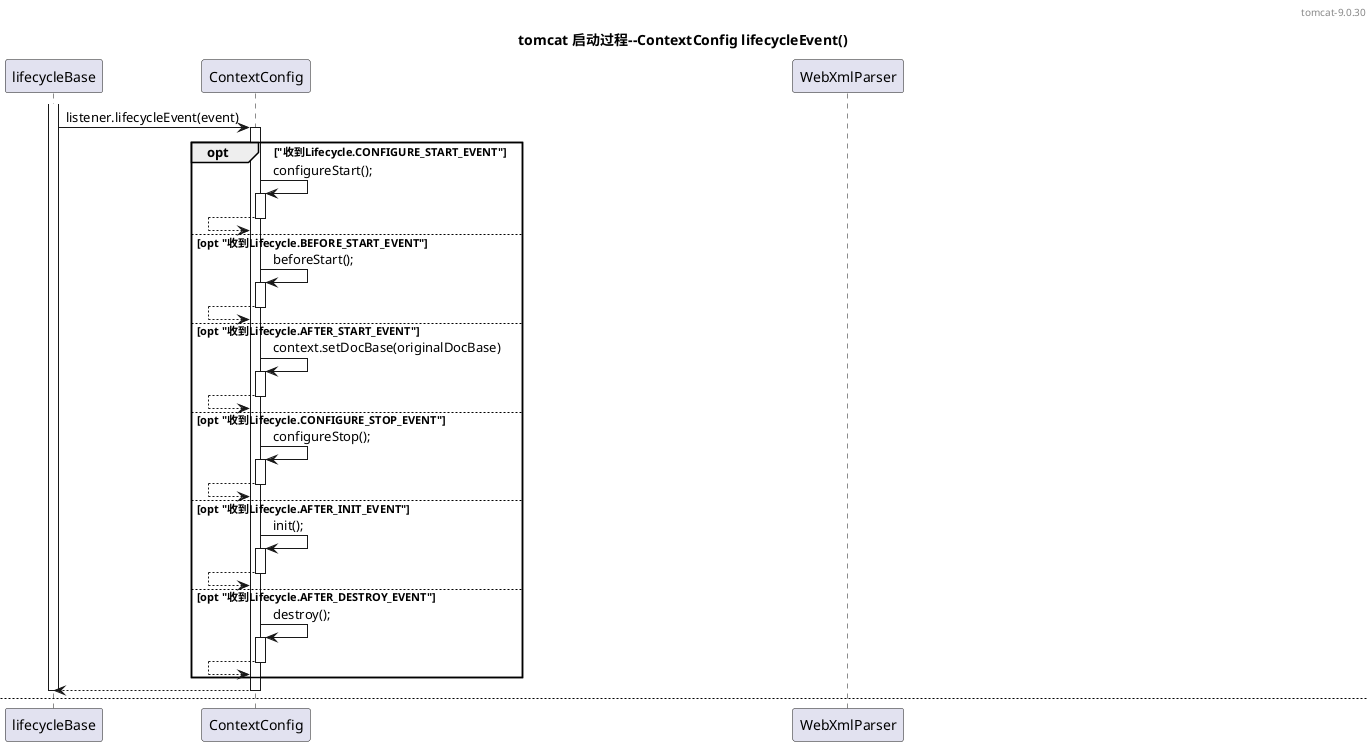 @startuml

header tomcat-9.0.30

title tomcat 启动过程--ContextConfig lifecycleEvent()

activate lifecycleBase
lifecycleBase -> ContextConfig++: listener.lifecycleEvent(event)

opt "收到Lifecycle.CONFIGURE_START_EVENT"
    ContextConfig -> ContextConfig++: configureStart();
    ContextConfig <-- ContextConfig--
else opt "收到Lifecycle.BEFORE_START_EVENT"
    ContextConfig -> ContextConfig++: beforeStart();
    ContextConfig <-- ContextConfig--
else opt "收到Lifecycle.AFTER_START_EVENT"
    ContextConfig -> ContextConfig++: context.setDocBase(originalDocBase)
    ContextConfig <-- ContextConfig--
else opt "收到Lifecycle.CONFIGURE_STOP_EVENT"
    ContextConfig -> ContextConfig++: configureStop();
    ContextConfig <-- ContextConfig--
else opt "收到Lifecycle.AFTER_INIT_EVENT"
    ContextConfig -> ContextConfig++: init();
    ContextConfig <-- ContextConfig--
else opt "收到Lifecycle.AFTER_DESTROY_EVENT"
    ContextConfig -> ContextConfig++: destroy();
    ContextConfig <-- ContextConfig--
end opt
lifecycleBase <-- ContextConfig--
deactivate lifecycleBase



newpage  ContextConfig.configureStart()\n\n

ContextConfig -> ContextConfig++: configureStart()
    ContextConfig -> ContextConfig++: webConfig()
    note right
    扫描应用的web.xml文件,按一定规则合并web.xml,相同属性优先级：
    应用web.xml > 大于host level或全局web.xml

    此处需要了解下servlet4.0： https://jcp.org/aboutJava/communityprocess/final/jsr369/index.html

    end note
        ContextConfig -> WebXmlParser++: new WebXmlParser(context.getXmlNamespaceAware(),\n context.getXmlValidation(), context.getXmlBlockExternal())
            note right
            创建解析web.xml的Digester,使用new WebRuleSet(false):
                webDigester = DigesterFactory.newDigester(validation,
                                namespaceAware, webRuleSet, blockExternal);
                webDigester.getParser()

            创建解析web-fragment.xml的Digester,使用new WebRuleSet(true):
                webFragmentDigester = DigesterFactory.newDigester(validation,
                                namespaceAware, webFragmentRuleSet, blockExternal);
                webFragmentDigester.getParser()
            end note
        ContextConfig <-- WebXmlParser--

        ContextConfig -> ContextConfig++: getDefaultWebXmlFragment(webXmlParser)
            note right
            webXmlParser解析conf/web.xml,创建全局WebXml
            end note
        ContextConfig <-- ContextConfig--

        ContextConfig -> ContextConfig++: getTomcatWebXmlFragment(webXmlParser)
            note right
            webXmlParser解析/WEB-INF/tomcat-web.xml,创建tomcat WebXml
            end note
        ContextConfig <-- ContextConfig--

        ContextConfig -> ContextConfig++: getContextWebXmlSource(webXmlParser);\n webXmlParser.parseWebXml(contextWebXml, webXml, false)
            note right
            webXmlParser解析/WEB-INF/web.xml,创建context WebXml
            end note
        ContextConfig <-- ContextConfig--

        ContextConfig -> ContextConfig++:  Map<String,WebXml> fragments = processJarsForWebFragments(webXml, webXmlParser)
            note right
            定位应用打包的jar包(/WEB-INF/lib/下)和container提供的jar包.如果应用的jar包中
            有/META-INF/web-fragment.xml,解析这个xml.忽略容器中的web-fragment.xml
            end note
        ContextConfig <-- ContextConfig--


        opt "ok"
            ContextConfig -> ContextConfig++: processServletContainerInitializers()
                note right
                加载jar包中配置的ServletContainerInitializer.class,
                比如jar:file:output/dist/lib/tomcat-websocket.jar!/META-INF/services/javax.servlet.ServletContainerInitializer
                配置的为org.apache.tomcat.websocket.server.WsSci

                detectedScis = loader.load(ServletContainerInitializer.class);

                解析sci(in detectedScis中)的HandlesTypes注解的值, 之后在StandardContext.startInternal()
                方法中调用 entry.getKey().onStartup(entry.getValue(),getServletContext())使用
                key为ServletContainerInitializer,value为ServletContainerInitializer上HandlesTypes注解的值
                end note
            ContextConfig <-- ContextConfig--
        end opt

        opt "!webXml.isMetadataComplete() || typeInitializerMap.size() > 0"
            ContextConfig -> ContextConfig++: processClasses(webXml, orderedFragments)
                note right
                Process /WEB-INF/classes for annotations and  @HandlesTypes matches

                Process JARs for annotations and @HandlesTypes matches
                - only need to process those fragments we  are going to use
                (remember orderedFragments includes any container fragments)

                解析处理jar中的含有@WebServlet,@WebFilter,@WebListener 注解的类：
                processClass(fragment, clazz)添加合并到fragment中
                end note
            ContextConfig <-- ContextConfig--
        end opt

        ContextConfig -> ContextConfig++:
            note right
            合并webXml
            webXml.merge(tomcatWebXml);
            webXml.merge(defaults);
            convertJsps(webXml);
            configureContext(webXml)
            end note
        ContextConfig <-- ContextConfig--

        ContextConfig -> ContextConfig++:  processResourceJARs(resourceJars)
            note right
            对于那些有web-fragment.xml文件应用于当前应用的jar包,看看是否有静态资源,
            如果有添加到context中,按照web-fragment.xml的顺序.
            end note
        ContextConfig <-- ContextConfig--

        ContextConfig -> ContextConfig++:   context.addServletContainerInitializer(entry.getKey(), entry.getValue())
            note right
            Apply the ServletContainerInitializer config to the context
            end note
        ContextConfig <-- ContextConfig--

    ContextConfig <-- ContextConfig--

    opt "!context.getIgnoreAnnotations()"
    ContextConfig -> ContextConfig++: applicationAnnotationsConfig()
    ContextConfig <-- ContextConfig--
    end opt

    opt "ok"
    ContextConfig -> ContextConfig++: validateSecurityRoles()
    ContextConfig <-- ContextConfig--
    end opt

    opt "ok"
    ContextConfig -> ContextConfig++: authenticatorConfig()
    ContextConfig <-- ContextConfig--
    end opt

ContextConfig <-- ContextConfig--




newpage  ContextConfig.beforeStart()\n\n

ContextConfig -> ContextConfig++: beforeStart()
    ContextConfig -> ContextConfig++: fixDocBase()
    note right
    调整docBase
    end note
    ContextConfig <-- ContextConfig--

    ContextConfig -> ContextConfig++: antiLocking()
    ContextConfig <-- ContextConfig--
ContextConfig <-- ContextConfig--




newpage  ContextConfig.configureStop()\n\n

ContextConfig -> ContextConfig++: configureStop()
ContextConfig <-- ContextConfig--




newpage  ContextConfig.init()\n\n

ContextConfig -> ContextConfig++: init()
    ContextConfig -> ContextConfig++: contextDigester = createContextDigester();\ncontextDigester.getParser()
    note right
    StandardContext.init()时调用

    创建解析context的digester并解析:
    加了两个ruleSet: ContextRuleSet("", false), NamingRuleSet("Context/")
    end note
    ContextConfig <-- ContextConfig--

    ContextConfig -> ContextConfig++: contextConfig(contextDigester)
    note right
    解析默认的context配置文件
    end note
    ContextConfig <-- ContextConfig--
ContextConfig <-- ContextConfig--




newpage  ContextConfig.destroy()\n\n

ContextConfig -> ContextConfig++: destroy()
ContextConfig <-- ContextConfig--

@enduml